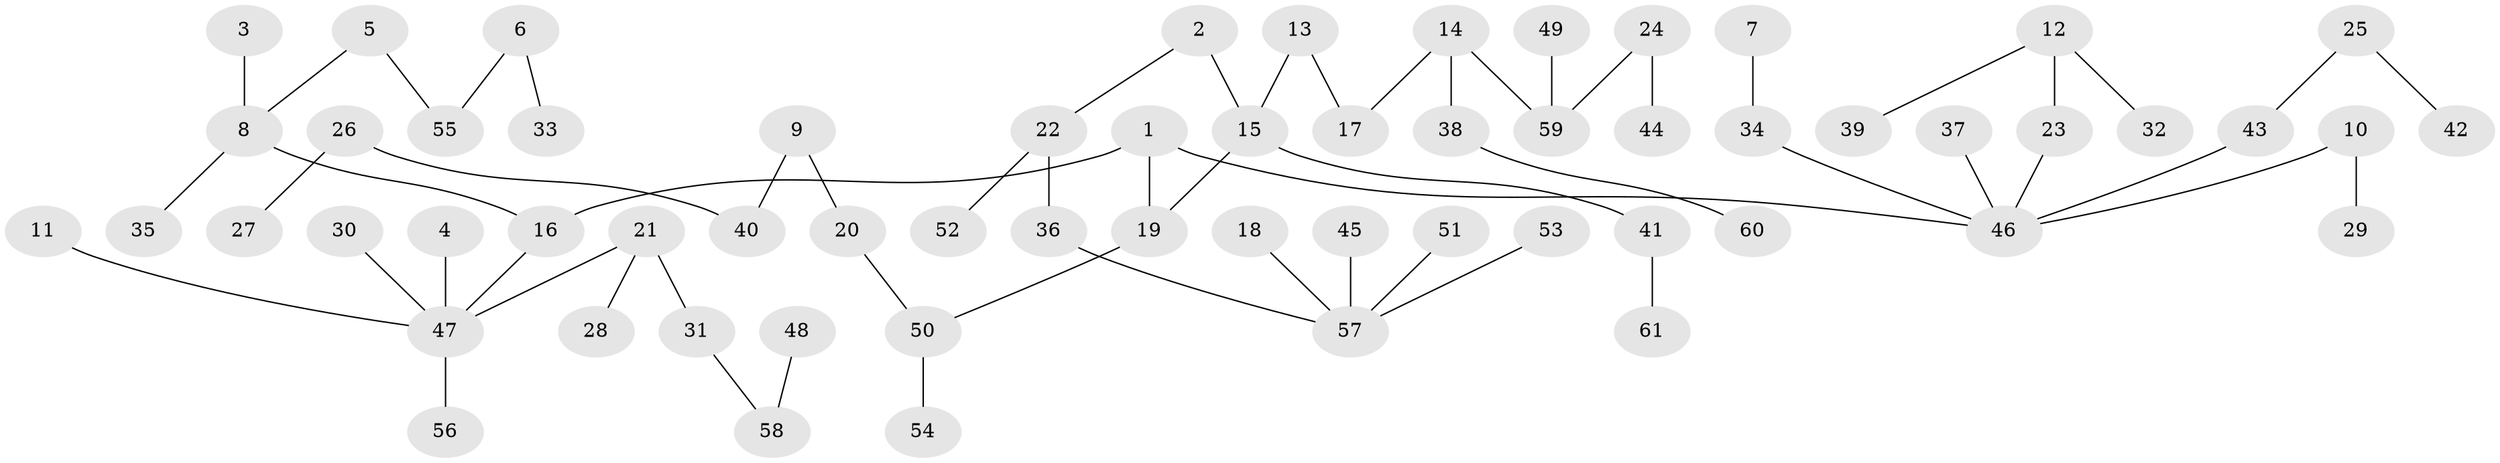 // original degree distribution, {4: 0.08196721311475409, 5: 0.040983606557377046, 3: 0.05737704918032787, 7: 0.01639344262295082, 1: 0.5081967213114754, 2: 0.2786885245901639, 6: 0.01639344262295082}
// Generated by graph-tools (version 1.1) at 2025/02/03/09/25 03:02:31]
// undirected, 61 vertices, 60 edges
graph export_dot {
graph [start="1"]
  node [color=gray90,style=filled];
  1;
  2;
  3;
  4;
  5;
  6;
  7;
  8;
  9;
  10;
  11;
  12;
  13;
  14;
  15;
  16;
  17;
  18;
  19;
  20;
  21;
  22;
  23;
  24;
  25;
  26;
  27;
  28;
  29;
  30;
  31;
  32;
  33;
  34;
  35;
  36;
  37;
  38;
  39;
  40;
  41;
  42;
  43;
  44;
  45;
  46;
  47;
  48;
  49;
  50;
  51;
  52;
  53;
  54;
  55;
  56;
  57;
  58;
  59;
  60;
  61;
  1 -- 16 [weight=1.0];
  1 -- 19 [weight=1.0];
  1 -- 46 [weight=1.0];
  2 -- 15 [weight=1.0];
  2 -- 22 [weight=1.0];
  3 -- 8 [weight=1.0];
  4 -- 47 [weight=1.0];
  5 -- 8 [weight=1.0];
  5 -- 55 [weight=1.0];
  6 -- 33 [weight=1.0];
  6 -- 55 [weight=1.0];
  7 -- 34 [weight=1.0];
  8 -- 16 [weight=1.0];
  8 -- 35 [weight=1.0];
  9 -- 20 [weight=1.0];
  9 -- 40 [weight=1.0];
  10 -- 29 [weight=1.0];
  10 -- 46 [weight=1.0];
  11 -- 47 [weight=1.0];
  12 -- 23 [weight=1.0];
  12 -- 32 [weight=1.0];
  12 -- 39 [weight=1.0];
  13 -- 15 [weight=1.0];
  13 -- 17 [weight=1.0];
  14 -- 17 [weight=1.0];
  14 -- 38 [weight=1.0];
  14 -- 59 [weight=1.0];
  15 -- 19 [weight=1.0];
  15 -- 41 [weight=1.0];
  16 -- 47 [weight=1.0];
  18 -- 57 [weight=1.0];
  19 -- 50 [weight=1.0];
  20 -- 50 [weight=1.0];
  21 -- 28 [weight=1.0];
  21 -- 31 [weight=1.0];
  21 -- 47 [weight=1.0];
  22 -- 36 [weight=1.0];
  22 -- 52 [weight=1.0];
  23 -- 46 [weight=1.0];
  24 -- 44 [weight=1.0];
  24 -- 59 [weight=1.0];
  25 -- 42 [weight=1.0];
  25 -- 43 [weight=1.0];
  26 -- 27 [weight=1.0];
  26 -- 40 [weight=1.0];
  30 -- 47 [weight=1.0];
  31 -- 58 [weight=1.0];
  34 -- 46 [weight=1.0];
  36 -- 57 [weight=1.0];
  37 -- 46 [weight=1.0];
  38 -- 60 [weight=1.0];
  41 -- 61 [weight=1.0];
  43 -- 46 [weight=1.0];
  45 -- 57 [weight=1.0];
  47 -- 56 [weight=1.0];
  48 -- 58 [weight=1.0];
  49 -- 59 [weight=1.0];
  50 -- 54 [weight=1.0];
  51 -- 57 [weight=1.0];
  53 -- 57 [weight=1.0];
}
